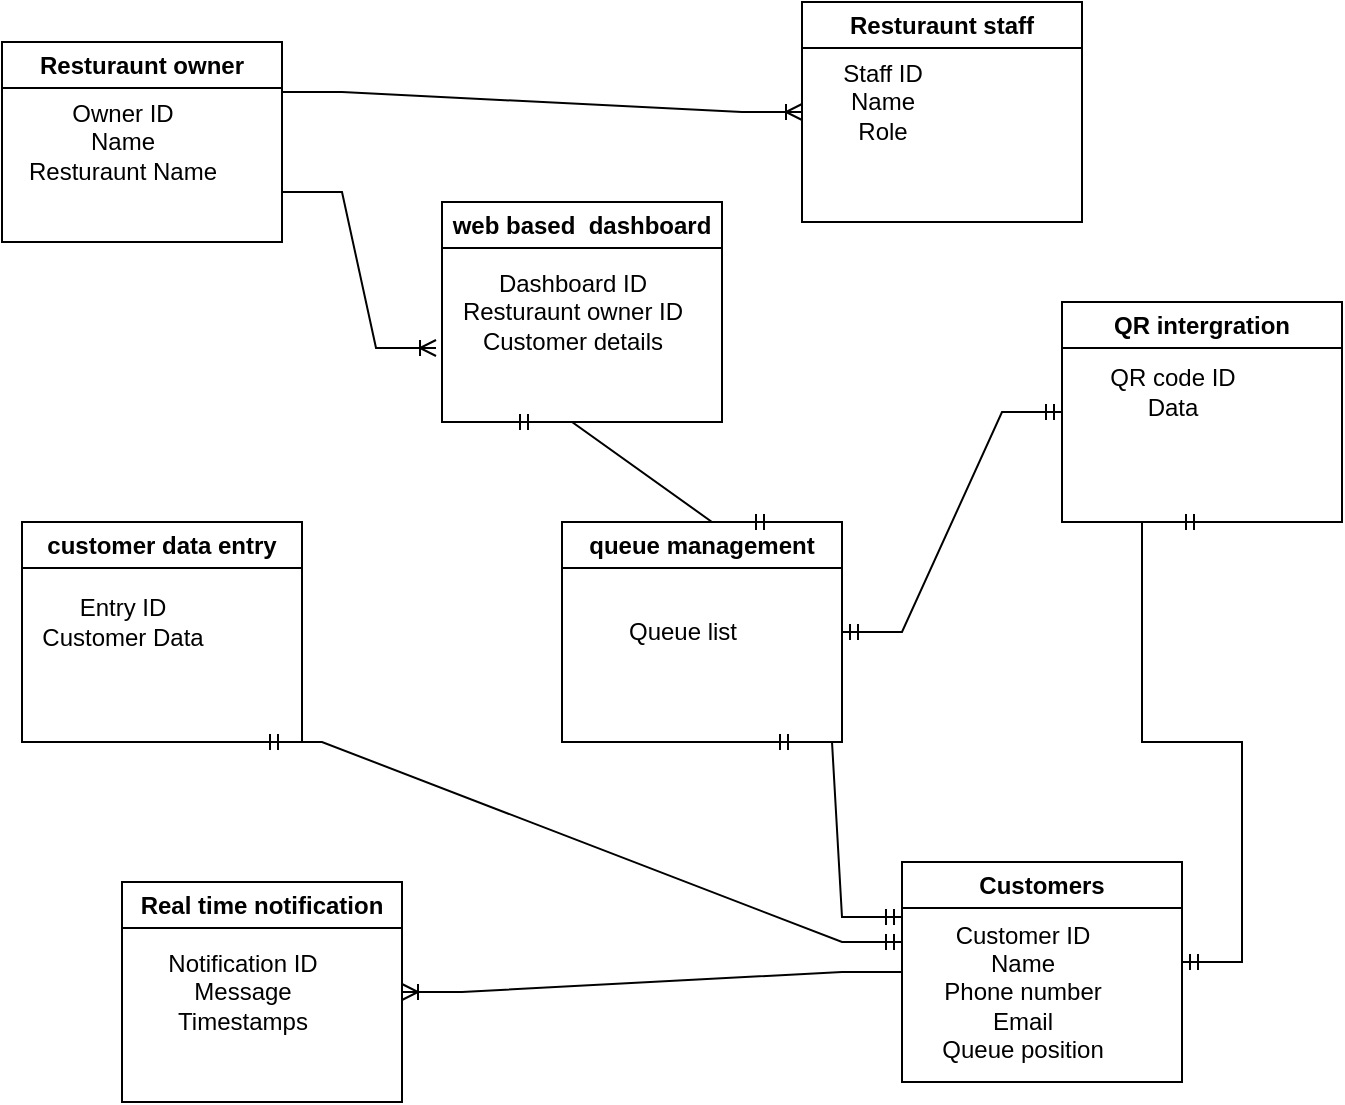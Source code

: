 <mxfile version="20.8.16" type="device"><diagram id="R2lEEEUBdFMjLlhIrx00" name="Page-1"><mxGraphModel dx="1016" dy="1707" grid="1" gridSize="10" guides="1" tooltips="1" connect="1" arrows="1" fold="1" page="1" pageScale="1" pageWidth="850" pageHeight="1100" math="0" shadow="0" extFonts="Permanent Marker^https://fonts.googleapis.com/css?family=Permanent+Marker"><root><mxCell id="0"/><mxCell id="1" parent="0"/><mxCell id="g1000bAweRVH2t9EsvKY-1" value="Resturaunt owner" style="swimlane;whiteSpace=wrap;html=1;" vertex="1" parent="1"><mxGeometry x="20" y="-80" width="140" height="100" as="geometry"/></mxCell><mxCell id="g1000bAweRVH2t9EsvKY-9" value="Owner ID&lt;br&gt;Name&lt;br&gt;Resturaunt Name" style="text;html=1;align=center;verticalAlign=middle;resizable=0;points=[];autosize=1;strokeColor=none;fillColor=none;" vertex="1" parent="g1000bAweRVH2t9EsvKY-1"><mxGeometry y="20" width="120" height="60" as="geometry"/></mxCell><mxCell id="g1000bAweRVH2t9EsvKY-2" value="web based&amp;nbsp; dashboard" style="swimlane;whiteSpace=wrap;html=1;" vertex="1" parent="1"><mxGeometry x="240" width="140" height="110" as="geometry"/></mxCell><mxCell id="g1000bAweRVH2t9EsvKY-11" value="Dashboard ID&lt;br&gt;Resturaunt owner ID&lt;br&gt;Customer details" style="text;html=1;align=center;verticalAlign=middle;resizable=0;points=[];autosize=1;strokeColor=none;fillColor=none;" vertex="1" parent="g1000bAweRVH2t9EsvKY-2"><mxGeometry y="25" width="130" height="60" as="geometry"/></mxCell><mxCell id="g1000bAweRVH2t9EsvKY-3" value="Real time notification" style="swimlane;whiteSpace=wrap;html=1;" vertex="1" parent="1"><mxGeometry x="80" y="340" width="140" height="110" as="geometry"/></mxCell><mxCell id="g1000bAweRVH2t9EsvKY-17" value="Notification ID&lt;br&gt;Message&lt;br&gt;Timestamps" style="text;html=1;align=center;verticalAlign=middle;resizable=0;points=[];autosize=1;strokeColor=none;fillColor=none;" vertex="1" parent="g1000bAweRVH2t9EsvKY-3"><mxGeometry x="10" y="25" width="100" height="60" as="geometry"/></mxCell><mxCell id="g1000bAweRVH2t9EsvKY-4" value="Customers" style="swimlane;whiteSpace=wrap;html=1;" vertex="1" parent="1"><mxGeometry x="470" y="330" width="140" height="110" as="geometry"/></mxCell><mxCell id="g1000bAweRVH2t9EsvKY-18" value="Customer ID&lt;br&gt;Name&lt;br&gt;Phone number&lt;br&gt;Email&lt;br&gt;Queue position" style="text;html=1;align=center;verticalAlign=middle;resizable=0;points=[];autosize=1;strokeColor=none;fillColor=none;" vertex="1" parent="g1000bAweRVH2t9EsvKY-4"><mxGeometry x="10" y="20" width="100" height="90" as="geometry"/></mxCell><mxCell id="g1000bAweRVH2t9EsvKY-5" value="queue management" style="swimlane;whiteSpace=wrap;html=1;" vertex="1" parent="1"><mxGeometry x="300" y="160" width="140" height="110" as="geometry"/></mxCell><mxCell id="g1000bAweRVH2t9EsvKY-14" value="Queue list" style="text;html=1;align=center;verticalAlign=middle;resizable=0;points=[];autosize=1;strokeColor=none;fillColor=none;" vertex="1" parent="g1000bAweRVH2t9EsvKY-5"><mxGeometry x="20" y="40" width="80" height="30" as="geometry"/></mxCell><mxCell id="g1000bAweRVH2t9EsvKY-6" value="QR intergration" style="swimlane;whiteSpace=wrap;html=1;" vertex="1" parent="1"><mxGeometry x="550" y="50" width="140" height="110" as="geometry"/></mxCell><mxCell id="g1000bAweRVH2t9EsvKY-16" value="QR code ID&lt;br&gt;Data" style="text;html=1;align=center;verticalAlign=middle;resizable=0;points=[];autosize=1;strokeColor=none;fillColor=none;" vertex="1" parent="g1000bAweRVH2t9EsvKY-6"><mxGeometry x="10" y="25" width="90" height="40" as="geometry"/></mxCell><mxCell id="g1000bAweRVH2t9EsvKY-7" value="Resturaunt staff" style="swimlane;whiteSpace=wrap;html=1;" vertex="1" parent="1"><mxGeometry x="420" y="-100" width="140" height="110" as="geometry"/></mxCell><mxCell id="g1000bAweRVH2t9EsvKY-12" value="Staff ID&lt;br&gt;Name&lt;br&gt;Role" style="text;html=1;align=center;verticalAlign=middle;resizable=0;points=[];autosize=1;strokeColor=none;fillColor=none;" vertex="1" parent="g1000bAweRVH2t9EsvKY-7"><mxGeometry x="10" y="20" width="60" height="60" as="geometry"/></mxCell><mxCell id="g1000bAweRVH2t9EsvKY-8" value="customer data entry" style="swimlane;whiteSpace=wrap;html=1;" vertex="1" parent="1"><mxGeometry x="30" y="160" width="140" height="110" as="geometry"/></mxCell><mxCell id="g1000bAweRVH2t9EsvKY-13" value="Entry ID&lt;br&gt;Customer Data" style="text;html=1;align=center;verticalAlign=middle;resizable=0;points=[];autosize=1;strokeColor=none;fillColor=none;" vertex="1" parent="g1000bAweRVH2t9EsvKY-8"><mxGeometry y="30" width="100" height="40" as="geometry"/></mxCell><mxCell id="g1000bAweRVH2t9EsvKY-25" value="" style="edgeStyle=entityRelationEdgeStyle;fontSize=12;html=1;endArrow=ERmandOne;startArrow=ERmandOne;rounded=0;" edge="1" parent="g1000bAweRVH2t9EsvKY-8"><mxGeometry width="100" height="100" relative="1" as="geometry"><mxPoint x="120" y="110" as="sourcePoint"/><mxPoint x="440" y="210" as="targetPoint"/></mxGeometry></mxCell><mxCell id="g1000bAweRVH2t9EsvKY-19" value="" style="edgeStyle=entityRelationEdgeStyle;fontSize=12;html=1;endArrow=ERoneToMany;rounded=0;entryX=0;entryY=0.5;entryDx=0;entryDy=0;exitX=1;exitY=0.25;exitDx=0;exitDy=0;" edge="1" parent="1" source="g1000bAweRVH2t9EsvKY-1" target="g1000bAweRVH2t9EsvKY-7"><mxGeometry width="100" height="100" relative="1" as="geometry"><mxPoint x="170" y="100" as="sourcePoint"/><mxPoint x="270" as="targetPoint"/></mxGeometry></mxCell><mxCell id="g1000bAweRVH2t9EsvKY-20" value="" style="edgeStyle=entityRelationEdgeStyle;fontSize=12;html=1;endArrow=ERoneToMany;rounded=0;entryX=-0.023;entryY=0.8;entryDx=0;entryDy=0;entryPerimeter=0;exitX=1;exitY=0.75;exitDx=0;exitDy=0;" edge="1" parent="1" source="g1000bAweRVH2t9EsvKY-1" target="g1000bAweRVH2t9EsvKY-11"><mxGeometry width="100" height="100" relative="1" as="geometry"><mxPoint x="170" y="120" as="sourcePoint"/><mxPoint x="270" y="20" as="targetPoint"/></mxGeometry></mxCell><mxCell id="g1000bAweRVH2t9EsvKY-21" value="" style="edgeStyle=entityRelationEdgeStyle;fontSize=12;html=1;endArrow=ERmandOne;startArrow=ERmandOne;rounded=0;exitX=0.25;exitY=1;exitDx=0;exitDy=0;entryX=0.75;entryY=0;entryDx=0;entryDy=0;" edge="1" parent="1" source="g1000bAweRVH2t9EsvKY-2" target="g1000bAweRVH2t9EsvKY-5"><mxGeometry width="100" height="100" relative="1" as="geometry"><mxPoint x="260" y="260" as="sourcePoint"/><mxPoint x="360" y="160" as="targetPoint"/></mxGeometry></mxCell><mxCell id="g1000bAweRVH2t9EsvKY-22" value="" style="edgeStyle=entityRelationEdgeStyle;fontSize=12;html=1;endArrow=ERmandOne;startArrow=ERmandOne;rounded=0;entryX=0;entryY=0.5;entryDx=0;entryDy=0;exitX=1;exitY=0.5;exitDx=0;exitDy=0;" edge="1" parent="1" source="g1000bAweRVH2t9EsvKY-5" target="g1000bAweRVH2t9EsvKY-6"><mxGeometry width="100" height="100" relative="1" as="geometry"><mxPoint x="450" y="250" as="sourcePoint"/><mxPoint x="510" y="180" as="targetPoint"/></mxGeometry></mxCell><mxCell id="g1000bAweRVH2t9EsvKY-23" value="" style="edgeStyle=entityRelationEdgeStyle;fontSize=12;html=1;endArrow=ERmandOne;startArrow=ERmandOne;rounded=0;entryX=0.5;entryY=1;entryDx=0;entryDy=0;" edge="1" parent="1" target="g1000bAweRVH2t9EsvKY-6"><mxGeometry width="100" height="100" relative="1" as="geometry"><mxPoint x="610" y="380" as="sourcePoint"/><mxPoint x="720" y="320" as="targetPoint"/></mxGeometry></mxCell><mxCell id="g1000bAweRVH2t9EsvKY-24" value="" style="edgeStyle=entityRelationEdgeStyle;fontSize=12;html=1;endArrow=ERoneToMany;rounded=0;exitX=0;exitY=0.5;exitDx=0;exitDy=0;entryX=1;entryY=0.5;entryDx=0;entryDy=0;" edge="1" parent="1" source="g1000bAweRVH2t9EsvKY-4" target="g1000bAweRVH2t9EsvKY-3"><mxGeometry width="100" height="100" relative="1" as="geometry"><mxPoint x="300" y="480" as="sourcePoint"/><mxPoint x="110" y="530" as="targetPoint"/></mxGeometry></mxCell><mxCell id="g1000bAweRVH2t9EsvKY-26" value="" style="edgeStyle=entityRelationEdgeStyle;fontSize=12;html=1;endArrow=ERmandOne;startArrow=ERmandOne;rounded=0;entryX=0;entryY=0.25;entryDx=0;entryDy=0;exitX=0.75;exitY=1;exitDx=0;exitDy=0;" edge="1" parent="1" source="g1000bAweRVH2t9EsvKY-5" target="g1000bAweRVH2t9EsvKY-4"><mxGeometry width="100" height="100" relative="1" as="geometry"><mxPoint x="430" y="340" as="sourcePoint"/><mxPoint x="410" y="300" as="targetPoint"/></mxGeometry></mxCell></root></mxGraphModel></diagram></mxfile>